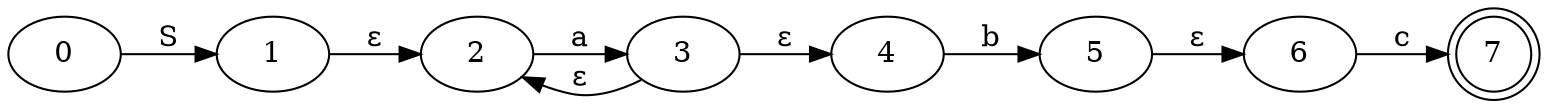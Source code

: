 digraph {
rankdir=LR;
	7 [shape=doublecircle]

	0->1 [label= "S"];
	2->3 [label= "a"];
	3->2 [label= "ε", constraint="false"];
	1->2 [label= "ε"];
	4->5 [label= "b"];
	3->4 [label= "ε"];
	6->7 [label= "c"];
	5->6 [label= "ε"];
}
